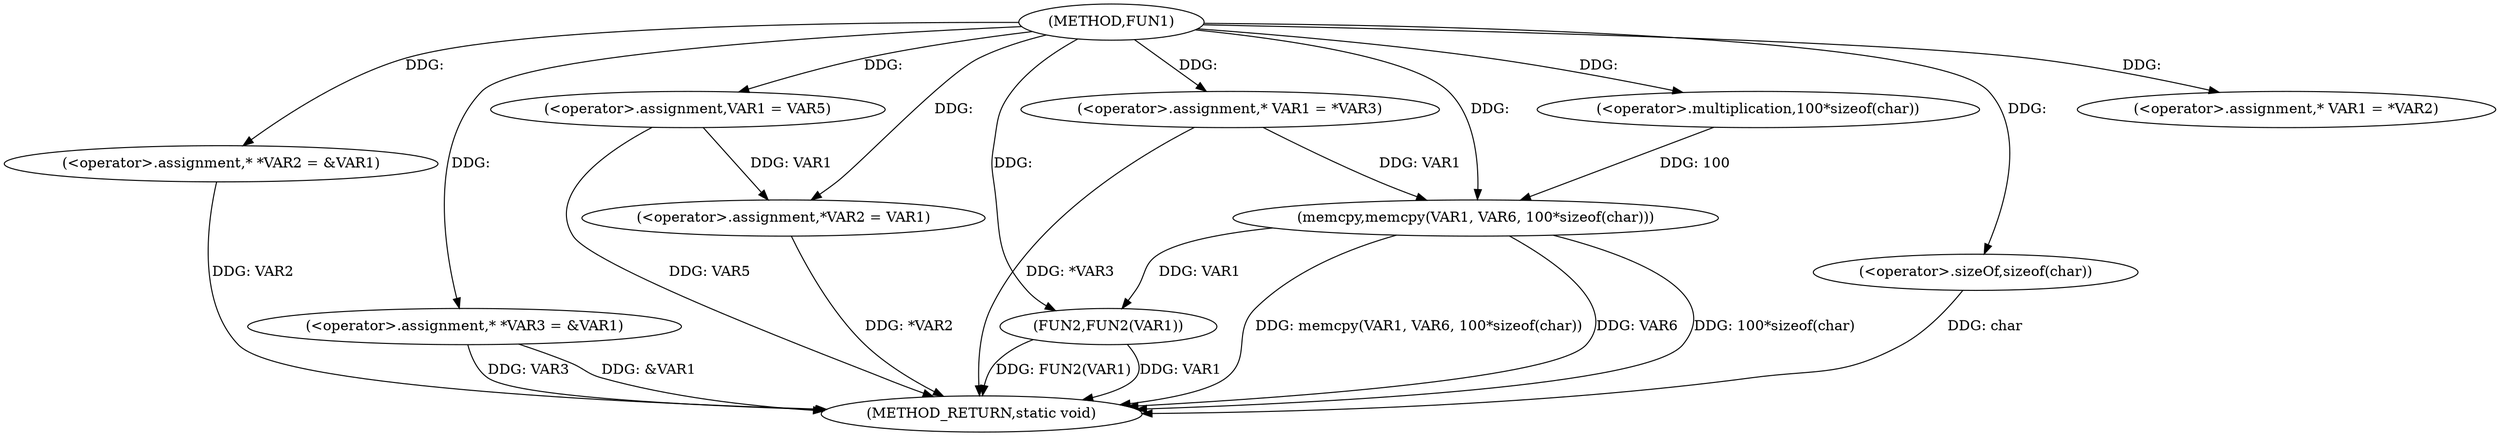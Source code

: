 digraph FUN1 {  
"1000100" [label = "(METHOD,FUN1)" ]
"1000145" [label = "(METHOD_RETURN,static void)" ]
"1000104" [label = "(<operator>.assignment,* *VAR2 = &VAR1)" ]
"1000109" [label = "(<operator>.assignment,* *VAR3 = &VAR1)" ]
"1000117" [label = "(<operator>.assignment,* VAR1 = *VAR2)" ]
"1000121" [label = "(<operator>.assignment,VAR1 = VAR5)" ]
"1000124" [label = "(<operator>.assignment,*VAR2 = VAR1)" ]
"1000130" [label = "(<operator>.assignment,* VAR1 = *VAR3)" ]
"1000136" [label = "(memcpy,memcpy(VAR1, VAR6, 100*sizeof(char)))" ]
"1000139" [label = "(<operator>.multiplication,100*sizeof(char))" ]
"1000141" [label = "(<operator>.sizeOf,sizeof(char))" ]
"1000143" [label = "(FUN2,FUN2(VAR1))" ]
  "1000141" -> "1000145"  [ label = "DDG: char"] 
  "1000124" -> "1000145"  [ label = "DDG: *VAR2"] 
  "1000104" -> "1000145"  [ label = "DDG: VAR2"] 
  "1000143" -> "1000145"  [ label = "DDG: VAR1"] 
  "1000109" -> "1000145"  [ label = "DDG: VAR3"] 
  "1000136" -> "1000145"  [ label = "DDG: VAR6"] 
  "1000109" -> "1000145"  [ label = "DDG: &VAR1"] 
  "1000121" -> "1000145"  [ label = "DDG: VAR5"] 
  "1000130" -> "1000145"  [ label = "DDG: *VAR3"] 
  "1000136" -> "1000145"  [ label = "DDG: 100*sizeof(char)"] 
  "1000143" -> "1000145"  [ label = "DDG: FUN2(VAR1)"] 
  "1000136" -> "1000145"  [ label = "DDG: memcpy(VAR1, VAR6, 100*sizeof(char))"] 
  "1000100" -> "1000104"  [ label = "DDG: "] 
  "1000100" -> "1000109"  [ label = "DDG: "] 
  "1000100" -> "1000117"  [ label = "DDG: "] 
  "1000100" -> "1000121"  [ label = "DDG: "] 
  "1000121" -> "1000124"  [ label = "DDG: VAR1"] 
  "1000100" -> "1000124"  [ label = "DDG: "] 
  "1000100" -> "1000130"  [ label = "DDG: "] 
  "1000130" -> "1000136"  [ label = "DDG: VAR1"] 
  "1000100" -> "1000136"  [ label = "DDG: "] 
  "1000139" -> "1000136"  [ label = "DDG: 100"] 
  "1000100" -> "1000139"  [ label = "DDG: "] 
  "1000100" -> "1000141"  [ label = "DDG: "] 
  "1000136" -> "1000143"  [ label = "DDG: VAR1"] 
  "1000100" -> "1000143"  [ label = "DDG: "] 
}
